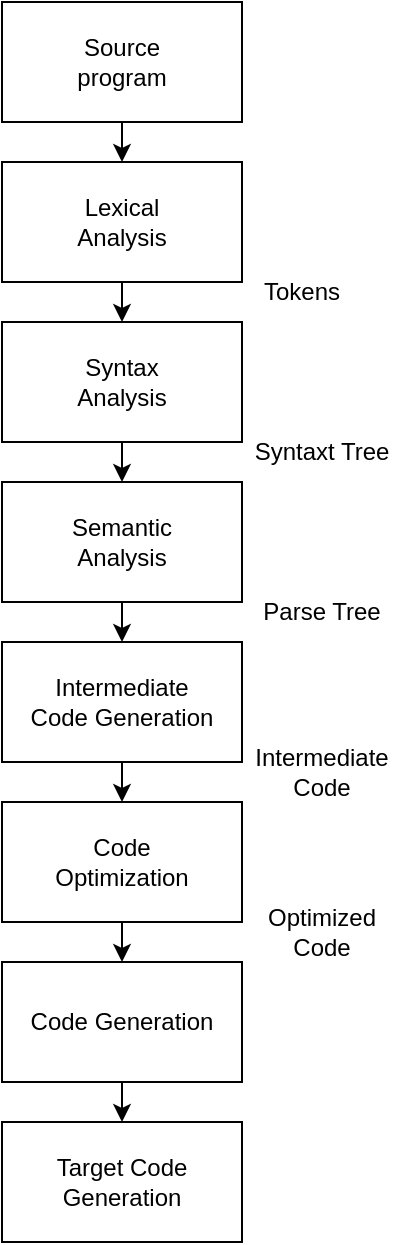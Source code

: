 <mxfile version="22.1.16" type="github">
  <diagram name="Page-1" id="K51A_0M2h4tVZWGp0QA2">
    <mxGraphModel dx="880" dy="460" grid="1" gridSize="10" guides="1" tooltips="1" connect="1" arrows="1" fold="1" page="1" pageScale="1" pageWidth="850" pageHeight="1100" math="0" shadow="0">
      <root>
        <mxCell id="0" />
        <mxCell id="1" parent="0" />
        <mxCell id="6r1gZGYHF2YHg8ULvNG6-18" style="edgeStyle=orthogonalEdgeStyle;rounded=0;orthogonalLoop=1;jettySize=auto;html=1;exitX=0.5;exitY=1;exitDx=0;exitDy=0;entryX=0.5;entryY=0;entryDx=0;entryDy=0;" edge="1" parent="1" source="6r1gZGYHF2YHg8ULvNG6-1" target="6r1gZGYHF2YHg8ULvNG6-4">
          <mxGeometry relative="1" as="geometry" />
        </mxCell>
        <mxCell id="6r1gZGYHF2YHg8ULvNG6-1" value="" style="rounded=0;whiteSpace=wrap;html=1;" vertex="1" parent="1">
          <mxGeometry x="360" y="210" width="120" height="60" as="geometry" />
        </mxCell>
        <mxCell id="6r1gZGYHF2YHg8ULvNG6-17" style="edgeStyle=orthogonalEdgeStyle;rounded=0;orthogonalLoop=1;jettySize=auto;html=1;exitX=0.5;exitY=1;exitDx=0;exitDy=0;entryX=0.5;entryY=0;entryDx=0;entryDy=0;" edge="1" parent="1" source="6r1gZGYHF2YHg8ULvNG6-2" target="6r1gZGYHF2YHg8ULvNG6-1">
          <mxGeometry relative="1" as="geometry" />
        </mxCell>
        <mxCell id="6r1gZGYHF2YHg8ULvNG6-2" value="" style="rounded=0;whiteSpace=wrap;html=1;" vertex="1" parent="1">
          <mxGeometry x="360" y="130" width="120" height="60" as="geometry" />
        </mxCell>
        <mxCell id="6r1gZGYHF2YHg8ULvNG6-20" style="edgeStyle=orthogonalEdgeStyle;rounded=0;orthogonalLoop=1;jettySize=auto;html=1;exitX=0.5;exitY=1;exitDx=0;exitDy=0;entryX=0.5;entryY=0;entryDx=0;entryDy=0;" edge="1" parent="1" source="6r1gZGYHF2YHg8ULvNG6-3" target="6r1gZGYHF2YHg8ULvNG6-6">
          <mxGeometry relative="1" as="geometry" />
        </mxCell>
        <mxCell id="6r1gZGYHF2YHg8ULvNG6-3" value="" style="rounded=0;whiteSpace=wrap;html=1;" vertex="1" parent="1">
          <mxGeometry x="360" y="370" width="120" height="60" as="geometry" />
        </mxCell>
        <mxCell id="6r1gZGYHF2YHg8ULvNG6-19" style="edgeStyle=orthogonalEdgeStyle;rounded=0;orthogonalLoop=1;jettySize=auto;html=1;exitX=0.5;exitY=1;exitDx=0;exitDy=0;entryX=0.5;entryY=0;entryDx=0;entryDy=0;" edge="1" parent="1" source="6r1gZGYHF2YHg8ULvNG6-4" target="6r1gZGYHF2YHg8ULvNG6-3">
          <mxGeometry relative="1" as="geometry" />
        </mxCell>
        <mxCell id="6r1gZGYHF2YHg8ULvNG6-4" value="" style="rounded=0;whiteSpace=wrap;html=1;" vertex="1" parent="1">
          <mxGeometry x="360" y="290" width="120" height="60" as="geometry" />
        </mxCell>
        <mxCell id="6r1gZGYHF2YHg8ULvNG6-22" style="edgeStyle=orthogonalEdgeStyle;rounded=0;orthogonalLoop=1;jettySize=auto;html=1;exitX=0.5;exitY=1;exitDx=0;exitDy=0;entryX=0.5;entryY=0;entryDx=0;entryDy=0;" edge="1" parent="1" source="6r1gZGYHF2YHg8ULvNG6-5" target="6r1gZGYHF2YHg8ULvNG6-8">
          <mxGeometry relative="1" as="geometry" />
        </mxCell>
        <mxCell id="6r1gZGYHF2YHg8ULvNG6-5" value="" style="rounded=0;whiteSpace=wrap;html=1;" vertex="1" parent="1">
          <mxGeometry x="360" y="530" width="120" height="60" as="geometry" />
        </mxCell>
        <mxCell id="6r1gZGYHF2YHg8ULvNG6-21" style="edgeStyle=orthogonalEdgeStyle;rounded=0;orthogonalLoop=1;jettySize=auto;html=1;exitX=0.5;exitY=1;exitDx=0;exitDy=0;entryX=0.5;entryY=0;entryDx=0;entryDy=0;" edge="1" parent="1" source="6r1gZGYHF2YHg8ULvNG6-6" target="6r1gZGYHF2YHg8ULvNG6-5">
          <mxGeometry relative="1" as="geometry" />
        </mxCell>
        <mxCell id="6r1gZGYHF2YHg8ULvNG6-6" value="" style="rounded=0;whiteSpace=wrap;html=1;" vertex="1" parent="1">
          <mxGeometry x="360" y="450" width="120" height="60" as="geometry" />
        </mxCell>
        <mxCell id="6r1gZGYHF2YHg8ULvNG6-7" value="" style="rounded=0;whiteSpace=wrap;html=1;" vertex="1" parent="1">
          <mxGeometry x="360" y="690" width="120" height="60" as="geometry" />
        </mxCell>
        <mxCell id="6r1gZGYHF2YHg8ULvNG6-23" style="edgeStyle=orthogonalEdgeStyle;rounded=0;orthogonalLoop=1;jettySize=auto;html=1;exitX=0.5;exitY=1;exitDx=0;exitDy=0;entryX=0.5;entryY=0;entryDx=0;entryDy=0;" edge="1" parent="1" source="6r1gZGYHF2YHg8ULvNG6-8" target="6r1gZGYHF2YHg8ULvNG6-7">
          <mxGeometry relative="1" as="geometry" />
        </mxCell>
        <mxCell id="6r1gZGYHF2YHg8ULvNG6-8" value="" style="rounded=0;whiteSpace=wrap;html=1;" vertex="1" parent="1">
          <mxGeometry x="360" y="610" width="120" height="60" as="geometry" />
        </mxCell>
        <mxCell id="6r1gZGYHF2YHg8ULvNG6-9" value="Source program" style="text;html=1;strokeColor=none;fillColor=none;align=center;verticalAlign=middle;whiteSpace=wrap;rounded=0;" vertex="1" parent="1">
          <mxGeometry x="390" y="145" width="60" height="30" as="geometry" />
        </mxCell>
        <mxCell id="6r1gZGYHF2YHg8ULvNG6-10" value="Lexical Analysis" style="text;html=1;strokeColor=none;fillColor=none;align=center;verticalAlign=middle;whiteSpace=wrap;rounded=0;" vertex="1" parent="1">
          <mxGeometry x="390" y="225" width="60" height="30" as="geometry" />
        </mxCell>
        <mxCell id="6r1gZGYHF2YHg8ULvNG6-11" value="Syntax Analysis" style="text;html=1;strokeColor=none;fillColor=none;align=center;verticalAlign=middle;whiteSpace=wrap;rounded=0;" vertex="1" parent="1">
          <mxGeometry x="390" y="305" width="60" height="30" as="geometry" />
        </mxCell>
        <mxCell id="6r1gZGYHF2YHg8ULvNG6-12" value="Semantic Analysis" style="text;html=1;strokeColor=none;fillColor=none;align=center;verticalAlign=middle;whiteSpace=wrap;rounded=0;" vertex="1" parent="1">
          <mxGeometry x="390" y="385" width="60" height="30" as="geometry" />
        </mxCell>
        <mxCell id="6r1gZGYHF2YHg8ULvNG6-13" value="Code Optimization" style="text;html=1;strokeColor=none;fillColor=none;align=center;verticalAlign=middle;whiteSpace=wrap;rounded=0;" vertex="1" parent="1">
          <mxGeometry x="370" y="545" width="100" height="30" as="geometry" />
        </mxCell>
        <mxCell id="6r1gZGYHF2YHg8ULvNG6-14" value="Intermediate Code Generation" style="text;html=1;strokeColor=none;fillColor=none;align=center;verticalAlign=middle;whiteSpace=wrap;rounded=0;" vertex="1" parent="1">
          <mxGeometry x="370" y="465" width="100" height="30" as="geometry" />
        </mxCell>
        <mxCell id="6r1gZGYHF2YHg8ULvNG6-15" value="Code Generation" style="text;html=1;strokeColor=none;fillColor=none;align=center;verticalAlign=middle;whiteSpace=wrap;rounded=0;" vertex="1" parent="1">
          <mxGeometry x="370" y="625" width="100" height="30" as="geometry" />
        </mxCell>
        <mxCell id="6r1gZGYHF2YHg8ULvNG6-16" value="Target Code Generation" style="text;html=1;strokeColor=none;fillColor=none;align=center;verticalAlign=middle;whiteSpace=wrap;rounded=0;" vertex="1" parent="1">
          <mxGeometry x="370" y="705" width="100" height="30" as="geometry" />
        </mxCell>
        <mxCell id="6r1gZGYHF2YHg8ULvNG6-24" value="Tokens" style="text;html=1;strokeColor=none;fillColor=none;align=center;verticalAlign=middle;whiteSpace=wrap;rounded=0;" vertex="1" parent="1">
          <mxGeometry x="480" y="260" width="60" height="30" as="geometry" />
        </mxCell>
        <mxCell id="6r1gZGYHF2YHg8ULvNG6-25" value="Syntaxt Tree" style="text;html=1;strokeColor=none;fillColor=none;align=center;verticalAlign=middle;whiteSpace=wrap;rounded=0;" vertex="1" parent="1">
          <mxGeometry x="480" y="340" width="80" height="30" as="geometry" />
        </mxCell>
        <mxCell id="6r1gZGYHF2YHg8ULvNG6-26" value="Parse Tree" style="text;html=1;strokeColor=none;fillColor=none;align=center;verticalAlign=middle;whiteSpace=wrap;rounded=0;" vertex="1" parent="1">
          <mxGeometry x="480" y="420" width="80" height="30" as="geometry" />
        </mxCell>
        <mxCell id="6r1gZGYHF2YHg8ULvNG6-27" value="Intermediate Code" style="text;html=1;strokeColor=none;fillColor=none;align=center;verticalAlign=middle;whiteSpace=wrap;rounded=0;" vertex="1" parent="1">
          <mxGeometry x="480" y="500" width="80" height="30" as="geometry" />
        </mxCell>
        <mxCell id="6r1gZGYHF2YHg8ULvNG6-28" value="Optimized Code" style="text;html=1;strokeColor=none;fillColor=none;align=center;verticalAlign=middle;whiteSpace=wrap;rounded=0;" vertex="1" parent="1">
          <mxGeometry x="480" y="580" width="80" height="30" as="geometry" />
        </mxCell>
      </root>
    </mxGraphModel>
  </diagram>
</mxfile>
